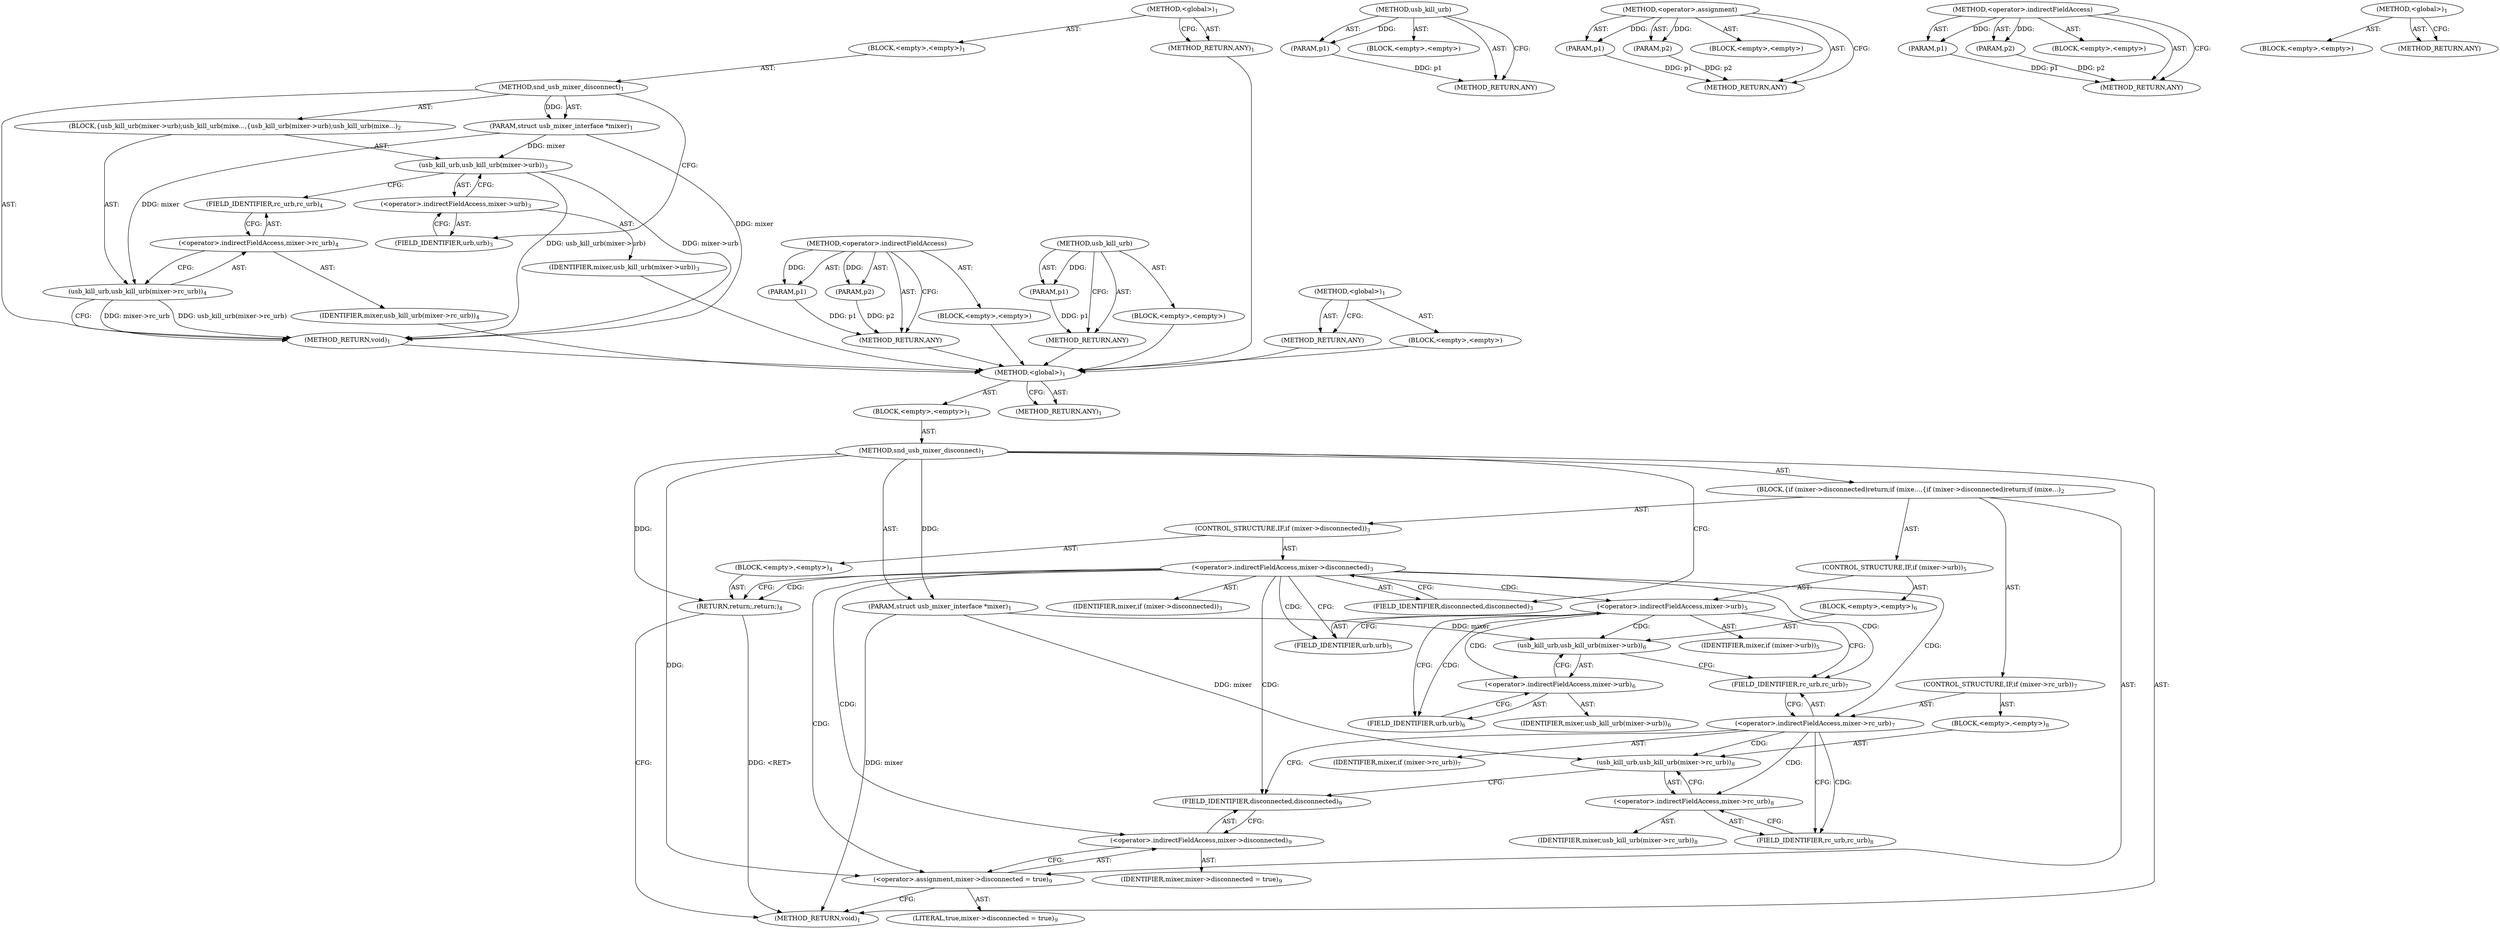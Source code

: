 digraph "&lt;global&gt;" {
vulnerable_6 [label=<(METHOD,&lt;global&gt;)<SUB>1</SUB>>];
vulnerable_7 [label=<(BLOCK,&lt;empty&gt;,&lt;empty&gt;)<SUB>1</SUB>>];
vulnerable_8 [label=<(METHOD,snd_usb_mixer_disconnect)<SUB>1</SUB>>];
vulnerable_9 [label=<(PARAM,struct usb_mixer_interface *mixer)<SUB>1</SUB>>];
vulnerable_10 [label=<(BLOCK,{
	usb_kill_urb(mixer-&gt;urb);
	usb_kill_urb(mixe...,{
	usb_kill_urb(mixer-&gt;urb);
	usb_kill_urb(mixe...)<SUB>2</SUB>>];
vulnerable_11 [label=<(usb_kill_urb,usb_kill_urb(mixer-&gt;urb))<SUB>3</SUB>>];
vulnerable_12 [label=<(&lt;operator&gt;.indirectFieldAccess,mixer-&gt;urb)<SUB>3</SUB>>];
vulnerable_13 [label=<(IDENTIFIER,mixer,usb_kill_urb(mixer-&gt;urb))<SUB>3</SUB>>];
vulnerable_14 [label=<(FIELD_IDENTIFIER,urb,urb)<SUB>3</SUB>>];
vulnerable_15 [label=<(usb_kill_urb,usb_kill_urb(mixer-&gt;rc_urb))<SUB>4</SUB>>];
vulnerable_16 [label=<(&lt;operator&gt;.indirectFieldAccess,mixer-&gt;rc_urb)<SUB>4</SUB>>];
vulnerable_17 [label=<(IDENTIFIER,mixer,usb_kill_urb(mixer-&gt;rc_urb))<SUB>4</SUB>>];
vulnerable_18 [label=<(FIELD_IDENTIFIER,rc_urb,rc_urb)<SUB>4</SUB>>];
vulnerable_19 [label=<(METHOD_RETURN,void)<SUB>1</SUB>>];
vulnerable_21 [label=<(METHOD_RETURN,ANY)<SUB>1</SUB>>];
vulnerable_40 [label=<(METHOD,&lt;operator&gt;.indirectFieldAccess)>];
vulnerable_41 [label=<(PARAM,p1)>];
vulnerable_42 [label=<(PARAM,p2)>];
vulnerable_43 [label=<(BLOCK,&lt;empty&gt;,&lt;empty&gt;)>];
vulnerable_44 [label=<(METHOD_RETURN,ANY)>];
vulnerable_36 [label=<(METHOD,usb_kill_urb)>];
vulnerable_37 [label=<(PARAM,p1)>];
vulnerable_38 [label=<(BLOCK,&lt;empty&gt;,&lt;empty&gt;)>];
vulnerable_39 [label=<(METHOD_RETURN,ANY)>];
vulnerable_30 [label=<(METHOD,&lt;global&gt;)<SUB>1</SUB>>];
vulnerable_31 [label=<(BLOCK,&lt;empty&gt;,&lt;empty&gt;)>];
vulnerable_32 [label=<(METHOD_RETURN,ANY)>];
fixed_6 [label=<(METHOD,&lt;global&gt;)<SUB>1</SUB>>];
fixed_7 [label=<(BLOCK,&lt;empty&gt;,&lt;empty&gt;)<SUB>1</SUB>>];
fixed_8 [label=<(METHOD,snd_usb_mixer_disconnect)<SUB>1</SUB>>];
fixed_9 [label=<(PARAM,struct usb_mixer_interface *mixer)<SUB>1</SUB>>];
fixed_10 [label=<(BLOCK,{
	if (mixer-&gt;disconnected)
		return;
	if (mixe...,{
	if (mixer-&gt;disconnected)
		return;
	if (mixe...)<SUB>2</SUB>>];
fixed_11 [label=<(CONTROL_STRUCTURE,IF,if (mixer-&gt;disconnected))<SUB>3</SUB>>];
fixed_12 [label=<(&lt;operator&gt;.indirectFieldAccess,mixer-&gt;disconnected)<SUB>3</SUB>>];
fixed_13 [label=<(IDENTIFIER,mixer,if (mixer-&gt;disconnected))<SUB>3</SUB>>];
fixed_14 [label=<(FIELD_IDENTIFIER,disconnected,disconnected)<SUB>3</SUB>>];
fixed_15 [label=<(BLOCK,&lt;empty&gt;,&lt;empty&gt;)<SUB>4</SUB>>];
fixed_16 [label=<(RETURN,return;,return;)<SUB>4</SUB>>];
fixed_17 [label=<(CONTROL_STRUCTURE,IF,if (mixer-&gt;urb))<SUB>5</SUB>>];
fixed_18 [label=<(&lt;operator&gt;.indirectFieldAccess,mixer-&gt;urb)<SUB>5</SUB>>];
fixed_19 [label=<(IDENTIFIER,mixer,if (mixer-&gt;urb))<SUB>5</SUB>>];
fixed_20 [label=<(FIELD_IDENTIFIER,urb,urb)<SUB>5</SUB>>];
fixed_21 [label=<(BLOCK,&lt;empty&gt;,&lt;empty&gt;)<SUB>6</SUB>>];
fixed_22 [label=<(usb_kill_urb,usb_kill_urb(mixer-&gt;urb))<SUB>6</SUB>>];
fixed_23 [label=<(&lt;operator&gt;.indirectFieldAccess,mixer-&gt;urb)<SUB>6</SUB>>];
fixed_24 [label=<(IDENTIFIER,mixer,usb_kill_urb(mixer-&gt;urb))<SUB>6</SUB>>];
fixed_25 [label=<(FIELD_IDENTIFIER,urb,urb)<SUB>6</SUB>>];
fixed_26 [label=<(CONTROL_STRUCTURE,IF,if (mixer-&gt;rc_urb))<SUB>7</SUB>>];
fixed_27 [label=<(&lt;operator&gt;.indirectFieldAccess,mixer-&gt;rc_urb)<SUB>7</SUB>>];
fixed_28 [label=<(IDENTIFIER,mixer,if (mixer-&gt;rc_urb))<SUB>7</SUB>>];
fixed_29 [label=<(FIELD_IDENTIFIER,rc_urb,rc_urb)<SUB>7</SUB>>];
fixed_30 [label=<(BLOCK,&lt;empty&gt;,&lt;empty&gt;)<SUB>8</SUB>>];
fixed_31 [label=<(usb_kill_urb,usb_kill_urb(mixer-&gt;rc_urb))<SUB>8</SUB>>];
fixed_32 [label=<(&lt;operator&gt;.indirectFieldAccess,mixer-&gt;rc_urb)<SUB>8</SUB>>];
fixed_33 [label=<(IDENTIFIER,mixer,usb_kill_urb(mixer-&gt;rc_urb))<SUB>8</SUB>>];
fixed_34 [label=<(FIELD_IDENTIFIER,rc_urb,rc_urb)<SUB>8</SUB>>];
fixed_35 [label=<(&lt;operator&gt;.assignment,mixer-&gt;disconnected = true)<SUB>9</SUB>>];
fixed_36 [label=<(&lt;operator&gt;.indirectFieldAccess,mixer-&gt;disconnected)<SUB>9</SUB>>];
fixed_37 [label=<(IDENTIFIER,mixer,mixer-&gt;disconnected = true)<SUB>9</SUB>>];
fixed_38 [label=<(FIELD_IDENTIFIER,disconnected,disconnected)<SUB>9</SUB>>];
fixed_39 [label=<(LITERAL,true,mixer-&gt;disconnected = true)<SUB>9</SUB>>];
fixed_40 [label=<(METHOD_RETURN,void)<SUB>1</SUB>>];
fixed_42 [label=<(METHOD_RETURN,ANY)<SUB>1</SUB>>];
fixed_64 [label=<(METHOD,usb_kill_urb)>];
fixed_65 [label=<(PARAM,p1)>];
fixed_66 [label=<(BLOCK,&lt;empty&gt;,&lt;empty&gt;)>];
fixed_67 [label=<(METHOD_RETURN,ANY)>];
fixed_68 [label=<(METHOD,&lt;operator&gt;.assignment)>];
fixed_69 [label=<(PARAM,p1)>];
fixed_70 [label=<(PARAM,p2)>];
fixed_71 [label=<(BLOCK,&lt;empty&gt;,&lt;empty&gt;)>];
fixed_72 [label=<(METHOD_RETURN,ANY)>];
fixed_59 [label=<(METHOD,&lt;operator&gt;.indirectFieldAccess)>];
fixed_60 [label=<(PARAM,p1)>];
fixed_61 [label=<(PARAM,p2)>];
fixed_62 [label=<(BLOCK,&lt;empty&gt;,&lt;empty&gt;)>];
fixed_63 [label=<(METHOD_RETURN,ANY)>];
fixed_53 [label=<(METHOD,&lt;global&gt;)<SUB>1</SUB>>];
fixed_54 [label=<(BLOCK,&lt;empty&gt;,&lt;empty&gt;)>];
fixed_55 [label=<(METHOD_RETURN,ANY)>];
vulnerable_6 -> vulnerable_7  [key=0, label="AST: "];
vulnerable_6 -> vulnerable_21  [key=0, label="AST: "];
vulnerable_6 -> vulnerable_21  [key=1, label="CFG: "];
vulnerable_7 -> vulnerable_8  [key=0, label="AST: "];
vulnerable_8 -> vulnerable_9  [key=0, label="AST: "];
vulnerable_8 -> vulnerable_9  [key=1, label="DDG: "];
vulnerable_8 -> vulnerable_10  [key=0, label="AST: "];
vulnerable_8 -> vulnerable_19  [key=0, label="AST: "];
vulnerable_8 -> vulnerable_14  [key=0, label="CFG: "];
vulnerable_9 -> vulnerable_19  [key=0, label="DDG: mixer"];
vulnerable_9 -> vulnerable_11  [key=0, label="DDG: mixer"];
vulnerable_9 -> vulnerable_15  [key=0, label="DDG: mixer"];
vulnerable_10 -> vulnerable_11  [key=0, label="AST: "];
vulnerable_10 -> vulnerable_15  [key=0, label="AST: "];
vulnerable_11 -> vulnerable_12  [key=0, label="AST: "];
vulnerable_11 -> vulnerable_18  [key=0, label="CFG: "];
vulnerable_11 -> vulnerable_19  [key=0, label="DDG: mixer-&gt;urb"];
vulnerable_11 -> vulnerable_19  [key=1, label="DDG: usb_kill_urb(mixer-&gt;urb)"];
vulnerable_12 -> vulnerable_13  [key=0, label="AST: "];
vulnerable_12 -> vulnerable_14  [key=0, label="AST: "];
vulnerable_12 -> vulnerable_11  [key=0, label="CFG: "];
vulnerable_13 -> fixed_6  [key=0];
vulnerable_14 -> vulnerable_12  [key=0, label="CFG: "];
vulnerable_15 -> vulnerable_16  [key=0, label="AST: "];
vulnerable_15 -> vulnerable_19  [key=0, label="CFG: "];
vulnerable_15 -> vulnerable_19  [key=1, label="DDG: mixer-&gt;rc_urb"];
vulnerable_15 -> vulnerable_19  [key=2, label="DDG: usb_kill_urb(mixer-&gt;rc_urb)"];
vulnerable_16 -> vulnerable_17  [key=0, label="AST: "];
vulnerable_16 -> vulnerable_18  [key=0, label="AST: "];
vulnerable_16 -> vulnerable_15  [key=0, label="CFG: "];
vulnerable_17 -> fixed_6  [key=0];
vulnerable_18 -> vulnerable_16  [key=0, label="CFG: "];
vulnerable_19 -> fixed_6  [key=0];
vulnerable_21 -> fixed_6  [key=0];
vulnerable_40 -> vulnerable_41  [key=0, label="AST: "];
vulnerable_40 -> vulnerable_41  [key=1, label="DDG: "];
vulnerable_40 -> vulnerable_43  [key=0, label="AST: "];
vulnerable_40 -> vulnerable_42  [key=0, label="AST: "];
vulnerable_40 -> vulnerable_42  [key=1, label="DDG: "];
vulnerable_40 -> vulnerable_44  [key=0, label="AST: "];
vulnerable_40 -> vulnerable_44  [key=1, label="CFG: "];
vulnerable_41 -> vulnerable_44  [key=0, label="DDG: p1"];
vulnerable_42 -> vulnerable_44  [key=0, label="DDG: p2"];
vulnerable_43 -> fixed_6  [key=0];
vulnerable_44 -> fixed_6  [key=0];
vulnerable_36 -> vulnerable_37  [key=0, label="AST: "];
vulnerable_36 -> vulnerable_37  [key=1, label="DDG: "];
vulnerable_36 -> vulnerable_38  [key=0, label="AST: "];
vulnerable_36 -> vulnerable_39  [key=0, label="AST: "];
vulnerable_36 -> vulnerable_39  [key=1, label="CFG: "];
vulnerable_37 -> vulnerable_39  [key=0, label="DDG: p1"];
vulnerable_38 -> fixed_6  [key=0];
vulnerable_39 -> fixed_6  [key=0];
vulnerable_30 -> vulnerable_31  [key=0, label="AST: "];
vulnerable_30 -> vulnerable_32  [key=0, label="AST: "];
vulnerable_30 -> vulnerable_32  [key=1, label="CFG: "];
vulnerable_31 -> fixed_6  [key=0];
vulnerable_32 -> fixed_6  [key=0];
fixed_6 -> fixed_7  [key=0, label="AST: "];
fixed_6 -> fixed_42  [key=0, label="AST: "];
fixed_6 -> fixed_42  [key=1, label="CFG: "];
fixed_7 -> fixed_8  [key=0, label="AST: "];
fixed_8 -> fixed_9  [key=0, label="AST: "];
fixed_8 -> fixed_9  [key=1, label="DDG: "];
fixed_8 -> fixed_10  [key=0, label="AST: "];
fixed_8 -> fixed_40  [key=0, label="AST: "];
fixed_8 -> fixed_14  [key=0, label="CFG: "];
fixed_8 -> fixed_35  [key=0, label="DDG: "];
fixed_8 -> fixed_16  [key=0, label="DDG: "];
fixed_9 -> fixed_40  [key=0, label="DDG: mixer"];
fixed_9 -> fixed_22  [key=0, label="DDG: mixer"];
fixed_9 -> fixed_31  [key=0, label="DDG: mixer"];
fixed_10 -> fixed_11  [key=0, label="AST: "];
fixed_10 -> fixed_17  [key=0, label="AST: "];
fixed_10 -> fixed_26  [key=0, label="AST: "];
fixed_10 -> fixed_35  [key=0, label="AST: "];
fixed_11 -> fixed_12  [key=0, label="AST: "];
fixed_11 -> fixed_15  [key=0, label="AST: "];
fixed_12 -> fixed_13  [key=0, label="AST: "];
fixed_12 -> fixed_14  [key=0, label="AST: "];
fixed_12 -> fixed_16  [key=0, label="CFG: "];
fixed_12 -> fixed_16  [key=1, label="CDG: "];
fixed_12 -> fixed_20  [key=0, label="CFG: "];
fixed_12 -> fixed_20  [key=1, label="CDG: "];
fixed_12 -> fixed_29  [key=0, label="CDG: "];
fixed_12 -> fixed_18  [key=0, label="CDG: "];
fixed_12 -> fixed_36  [key=0, label="CDG: "];
fixed_12 -> fixed_35  [key=0, label="CDG: "];
fixed_12 -> fixed_38  [key=0, label="CDG: "];
fixed_12 -> fixed_27  [key=0, label="CDG: "];
fixed_14 -> fixed_12  [key=0, label="CFG: "];
fixed_15 -> fixed_16  [key=0, label="AST: "];
fixed_16 -> fixed_40  [key=0, label="CFG: "];
fixed_16 -> fixed_40  [key=1, label="DDG: &lt;RET&gt;"];
fixed_17 -> fixed_18  [key=0, label="AST: "];
fixed_17 -> fixed_21  [key=0, label="AST: "];
fixed_18 -> fixed_19  [key=0, label="AST: "];
fixed_18 -> fixed_20  [key=0, label="AST: "];
fixed_18 -> fixed_25  [key=0, label="CFG: "];
fixed_18 -> fixed_25  [key=1, label="CDG: "];
fixed_18 -> fixed_29  [key=0, label="CFG: "];
fixed_18 -> fixed_23  [key=0, label="CDG: "];
fixed_18 -> fixed_22  [key=0, label="CDG: "];
fixed_20 -> fixed_18  [key=0, label="CFG: "];
fixed_21 -> fixed_22  [key=0, label="AST: "];
fixed_22 -> fixed_23  [key=0, label="AST: "];
fixed_22 -> fixed_29  [key=0, label="CFG: "];
fixed_23 -> fixed_24  [key=0, label="AST: "];
fixed_23 -> fixed_25  [key=0, label="AST: "];
fixed_23 -> fixed_22  [key=0, label="CFG: "];
fixed_25 -> fixed_23  [key=0, label="CFG: "];
fixed_26 -> fixed_27  [key=0, label="AST: "];
fixed_26 -> fixed_30  [key=0, label="AST: "];
fixed_27 -> fixed_28  [key=0, label="AST: "];
fixed_27 -> fixed_29  [key=0, label="AST: "];
fixed_27 -> fixed_34  [key=0, label="CFG: "];
fixed_27 -> fixed_34  [key=1, label="CDG: "];
fixed_27 -> fixed_38  [key=0, label="CFG: "];
fixed_27 -> fixed_32  [key=0, label="CDG: "];
fixed_27 -> fixed_31  [key=0, label="CDG: "];
fixed_29 -> fixed_27  [key=0, label="CFG: "];
fixed_30 -> fixed_31  [key=0, label="AST: "];
fixed_31 -> fixed_32  [key=0, label="AST: "];
fixed_31 -> fixed_38  [key=0, label="CFG: "];
fixed_32 -> fixed_33  [key=0, label="AST: "];
fixed_32 -> fixed_34  [key=0, label="AST: "];
fixed_32 -> fixed_31  [key=0, label="CFG: "];
fixed_34 -> fixed_32  [key=0, label="CFG: "];
fixed_35 -> fixed_36  [key=0, label="AST: "];
fixed_35 -> fixed_39  [key=0, label="AST: "];
fixed_35 -> fixed_40  [key=0, label="CFG: "];
fixed_36 -> fixed_37  [key=0, label="AST: "];
fixed_36 -> fixed_38  [key=0, label="AST: "];
fixed_36 -> fixed_35  [key=0, label="CFG: "];
fixed_38 -> fixed_36  [key=0, label="CFG: "];
fixed_64 -> fixed_65  [key=0, label="AST: "];
fixed_64 -> fixed_65  [key=1, label="DDG: "];
fixed_64 -> fixed_66  [key=0, label="AST: "];
fixed_64 -> fixed_67  [key=0, label="AST: "];
fixed_64 -> fixed_67  [key=1, label="CFG: "];
fixed_65 -> fixed_67  [key=0, label="DDG: p1"];
fixed_68 -> fixed_69  [key=0, label="AST: "];
fixed_68 -> fixed_69  [key=1, label="DDG: "];
fixed_68 -> fixed_71  [key=0, label="AST: "];
fixed_68 -> fixed_70  [key=0, label="AST: "];
fixed_68 -> fixed_70  [key=1, label="DDG: "];
fixed_68 -> fixed_72  [key=0, label="AST: "];
fixed_68 -> fixed_72  [key=1, label="CFG: "];
fixed_69 -> fixed_72  [key=0, label="DDG: p1"];
fixed_70 -> fixed_72  [key=0, label="DDG: p2"];
fixed_59 -> fixed_60  [key=0, label="AST: "];
fixed_59 -> fixed_60  [key=1, label="DDG: "];
fixed_59 -> fixed_62  [key=0, label="AST: "];
fixed_59 -> fixed_61  [key=0, label="AST: "];
fixed_59 -> fixed_61  [key=1, label="DDG: "];
fixed_59 -> fixed_63  [key=0, label="AST: "];
fixed_59 -> fixed_63  [key=1, label="CFG: "];
fixed_60 -> fixed_63  [key=0, label="DDG: p1"];
fixed_61 -> fixed_63  [key=0, label="DDG: p2"];
fixed_53 -> fixed_54  [key=0, label="AST: "];
fixed_53 -> fixed_55  [key=0, label="AST: "];
fixed_53 -> fixed_55  [key=1, label="CFG: "];
}
